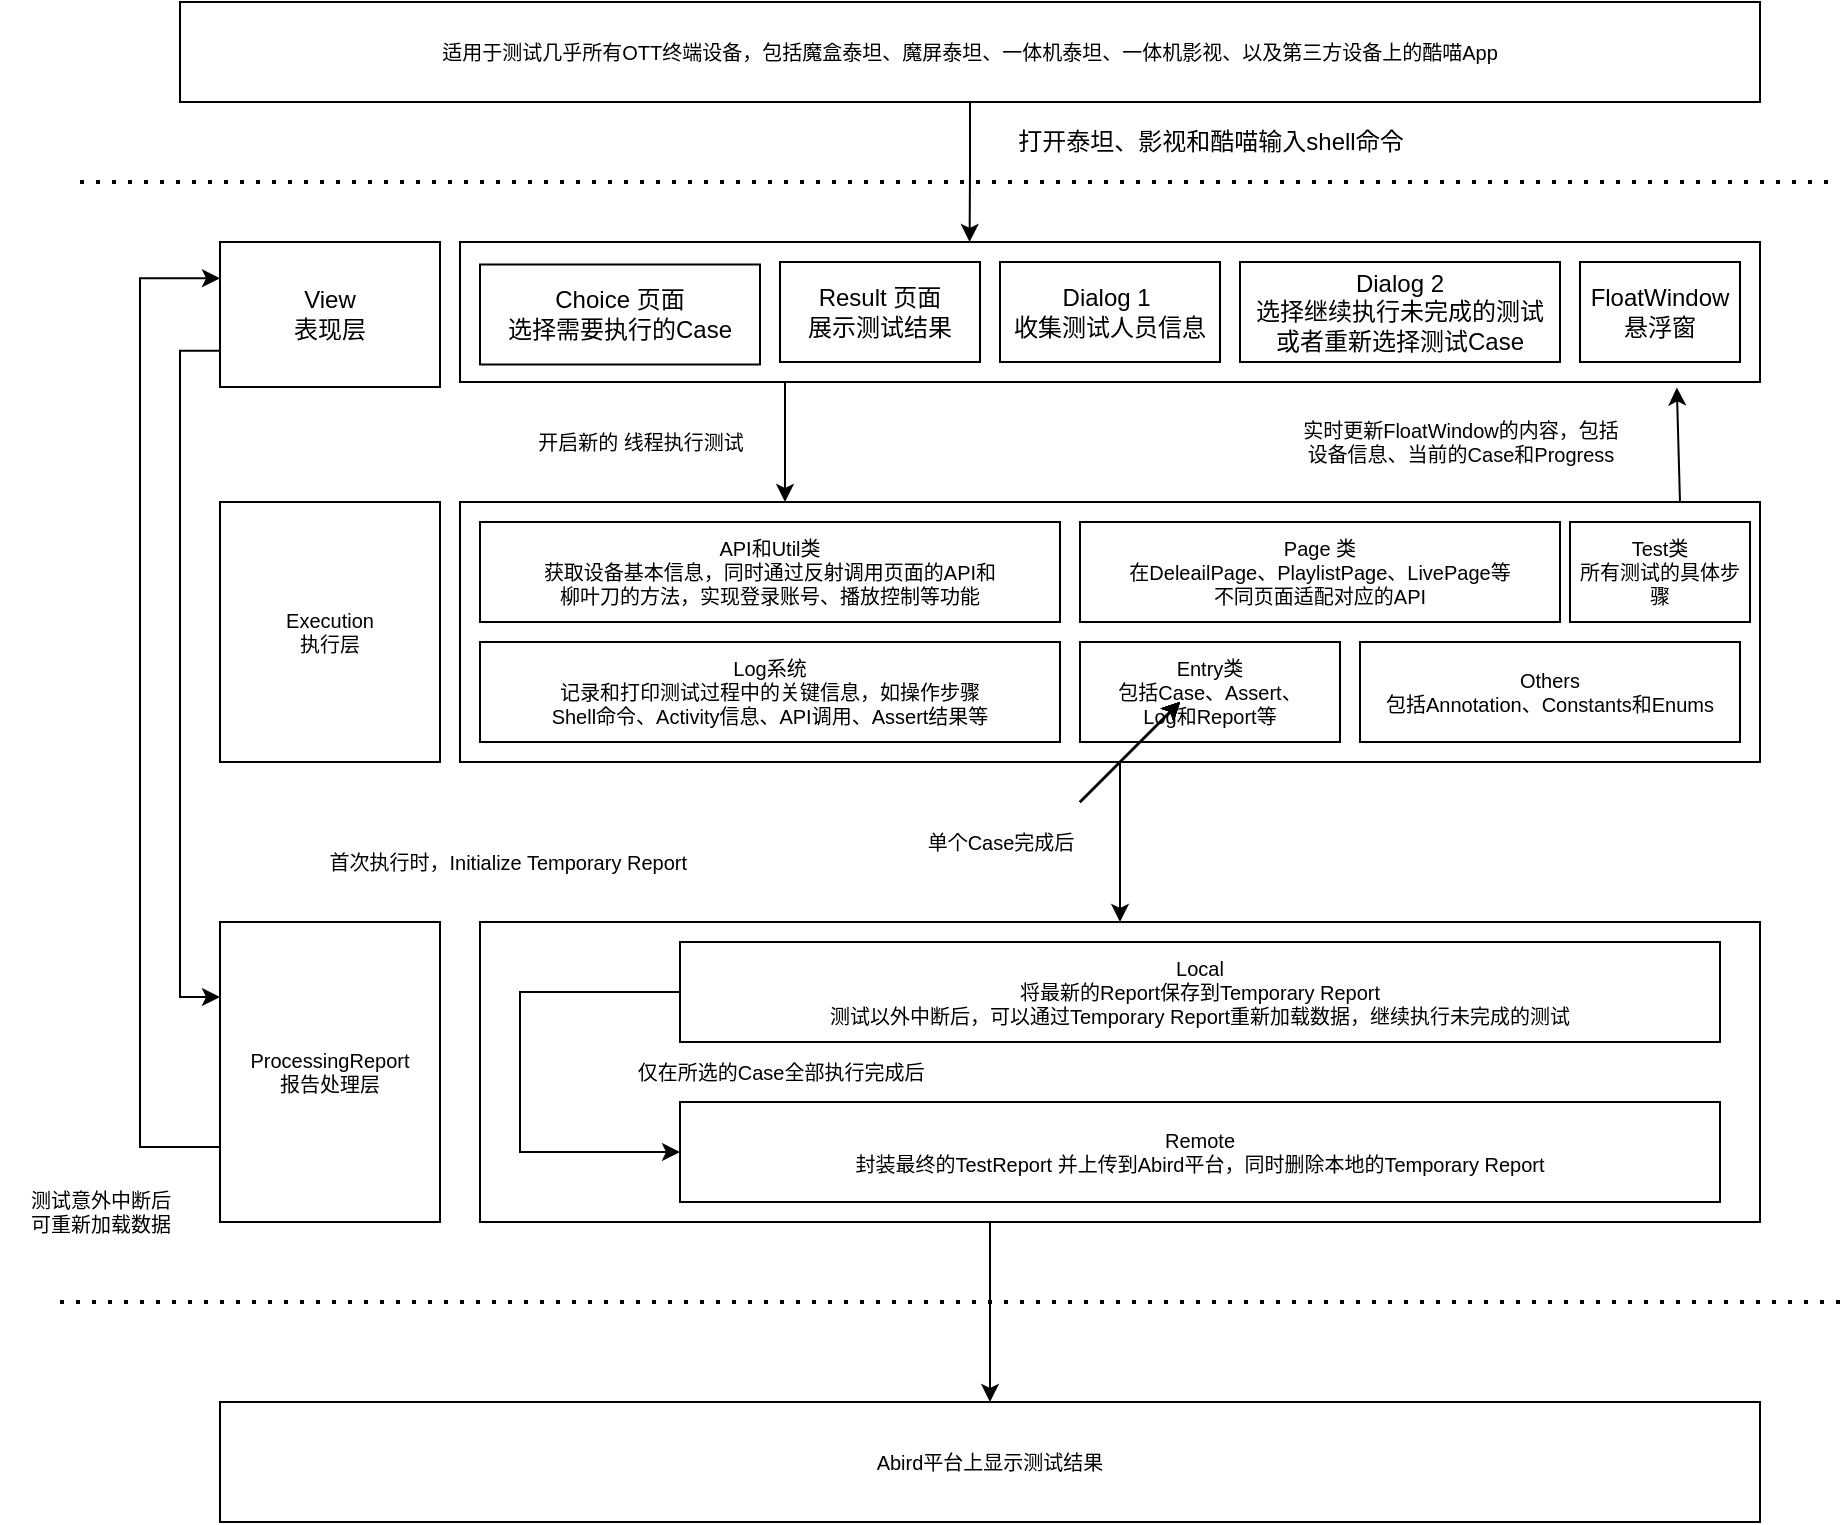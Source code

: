 <mxfile version="16.6.4" type="github">
  <diagram id="Ig7wvTALJ7_6tXKlKnn7" name="Page-1">
    <mxGraphModel dx="2480" dy="932" grid="1" gridSize="10" guides="1" tooltips="1" connect="1" arrows="1" fold="1" page="1" pageScale="1" pageWidth="827" pageHeight="1169" math="0" shadow="0">
      <root>
        <mxCell id="0" />
        <mxCell id="1" parent="0" />
        <mxCell id="LpRkohUKstNKUYAu3ayF-50" style="edgeStyle=orthogonalEdgeStyle;rounded=0;orthogonalLoop=1;jettySize=auto;html=1;exitX=0.5;exitY=1;exitDx=0;exitDy=0;entryX=0.392;entryY=0;entryDx=0;entryDy=0;entryPerimeter=0;fontSize=10;" edge="1" parent="1" source="LpRkohUKstNKUYAu3ayF-1" target="LpRkohUKstNKUYAu3ayF-6">
          <mxGeometry relative="1" as="geometry" />
        </mxCell>
        <mxCell id="LpRkohUKstNKUYAu3ayF-1" value="&lt;font style=&quot;font-size: 10px&quot;&gt;适用于测试几乎所有OTT终端设备，包括魔盒泰坦、魔屏泰坦、一体机泰坦、一体机影视、以及第三方设备上的酷喵App&lt;/font&gt;" style="rounded=0;whiteSpace=wrap;html=1;" vertex="1" parent="1">
          <mxGeometry x="30" y="50" width="790" height="50" as="geometry" />
        </mxCell>
        <mxCell id="LpRkohUKstNKUYAu3ayF-3" value="" style="endArrow=none;dashed=1;html=1;dashPattern=1 3;strokeWidth=2;rounded=0;" edge="1" parent="1">
          <mxGeometry width="50" height="50" relative="1" as="geometry">
            <mxPoint x="-20" y="140" as="sourcePoint" />
            <mxPoint x="860" y="140" as="targetPoint" />
            <Array as="points" />
          </mxGeometry>
        </mxCell>
        <mxCell id="LpRkohUKstNKUYAu3ayF-4" value="打开泰坦、影视和酷喵输入shell命令" style="text;html=1;align=center;verticalAlign=middle;resizable=0;points=[];autosize=1;strokeColor=none;fillColor=none;" vertex="1" parent="1">
          <mxGeometry x="440" y="110" width="210" height="20" as="geometry" />
        </mxCell>
        <mxCell id="LpRkohUKstNKUYAu3ayF-40" style="edgeStyle=orthogonalEdgeStyle;rounded=0;orthogonalLoop=1;jettySize=auto;html=1;exitX=0;exitY=0.75;exitDx=0;exitDy=0;entryX=0;entryY=0.25;entryDx=0;entryDy=0;fontSize=10;" edge="1" parent="1" source="LpRkohUKstNKUYAu3ayF-5" target="LpRkohUKstNKUYAu3ayF-33">
          <mxGeometry relative="1" as="geometry" />
        </mxCell>
        <mxCell id="LpRkohUKstNKUYAu3ayF-5" value="View&lt;br&gt;表现层" style="rounded=0;whiteSpace=wrap;html=1;" vertex="1" parent="1">
          <mxGeometry x="50" y="170" width="110" height="72.5" as="geometry" />
        </mxCell>
        <mxCell id="LpRkohUKstNKUYAu3ayF-26" style="edgeStyle=orthogonalEdgeStyle;rounded=0;orthogonalLoop=1;jettySize=auto;html=1;exitX=0.25;exitY=1;exitDx=0;exitDy=0;entryX=0.25;entryY=0;entryDx=0;entryDy=0;fontSize=10;" edge="1" parent="1" source="LpRkohUKstNKUYAu3ayF-6" target="LpRkohUKstNKUYAu3ayF-15">
          <mxGeometry relative="1" as="geometry" />
        </mxCell>
        <mxCell id="LpRkohUKstNKUYAu3ayF-6" value="" style="rounded=0;whiteSpace=wrap;html=1;" vertex="1" parent="1">
          <mxGeometry x="170" y="170" width="650" height="70" as="geometry" />
        </mxCell>
        <mxCell id="LpRkohUKstNKUYAu3ayF-7" value="Choice 页面&lt;br&gt;选择需要执行的Case" style="rounded=0;whiteSpace=wrap;html=1;" vertex="1" parent="1">
          <mxGeometry x="180" y="181.25" width="140" height="50" as="geometry" />
        </mxCell>
        <mxCell id="LpRkohUKstNKUYAu3ayF-10" value="Result 页面&lt;br&gt;展示测试结果" style="rounded=0;whiteSpace=wrap;html=1;" vertex="1" parent="1">
          <mxGeometry x="330" y="180" width="100" height="50" as="geometry" />
        </mxCell>
        <mxCell id="LpRkohUKstNKUYAu3ayF-11" value="Dialog 1&amp;nbsp;&lt;br&gt;收集测试人员信息" style="rounded=0;whiteSpace=wrap;html=1;" vertex="1" parent="1">
          <mxGeometry x="440" y="180" width="110" height="50" as="geometry" />
        </mxCell>
        <mxCell id="LpRkohUKstNKUYAu3ayF-12" value="&lt;font style=&quot;font-size: 12px&quot;&gt;Dialog 2&lt;br&gt;选择继续执行未完成的测试&lt;br&gt;或者重新选择测试Case&lt;/font&gt;" style="rounded=0;whiteSpace=wrap;html=1;" vertex="1" parent="1">
          <mxGeometry x="560" y="180" width="160" height="50" as="geometry" />
        </mxCell>
        <mxCell id="LpRkohUKstNKUYAu3ayF-13" value="FloatWindow&lt;br&gt;悬浮窗" style="rounded=0;whiteSpace=wrap;html=1;" vertex="1" parent="1">
          <mxGeometry x="730" y="180" width="80" height="50" as="geometry" />
        </mxCell>
        <mxCell id="LpRkohUKstNKUYAu3ayF-14" value="Execution&lt;br&gt;执行层" style="rounded=0;whiteSpace=wrap;html=1;fontSize=10;" vertex="1" parent="1">
          <mxGeometry x="50" y="300" width="110" height="130" as="geometry" />
        </mxCell>
        <mxCell id="LpRkohUKstNKUYAu3ayF-15" value="" style="rounded=0;whiteSpace=wrap;html=1;fontSize=10;" vertex="1" parent="1">
          <mxGeometry x="170" y="300" width="650" height="130" as="geometry" />
        </mxCell>
        <mxCell id="LpRkohUKstNKUYAu3ayF-17" value="API和Util类&lt;br&gt;获取设备基本信息，同时通过反射调用页面的API和&lt;br&gt;柳叶刀的方法，实现登录账号、播放控制等功能" style="rounded=0;whiteSpace=wrap;html=1;fontSize=10;" vertex="1" parent="1">
          <mxGeometry x="180" y="310" width="290" height="50" as="geometry" />
        </mxCell>
        <mxCell id="LpRkohUKstNKUYAu3ayF-23" value="Page 类&lt;br&gt;在DeleailPage、PlaylistPage、LivePage等&lt;br&gt;不同页面适配对应的API" style="rounded=0;whiteSpace=wrap;html=1;fontSize=10;" vertex="1" parent="1">
          <mxGeometry x="480" y="310" width="240" height="50" as="geometry" />
        </mxCell>
        <mxCell id="LpRkohUKstNKUYAu3ayF-24" value="Test类&lt;br&gt;所有测试的具体步骤" style="rounded=0;whiteSpace=wrap;html=1;fontSize=10;" vertex="1" parent="1">
          <mxGeometry x="725" y="310" width="90" height="50" as="geometry" />
        </mxCell>
        <mxCell id="LpRkohUKstNKUYAu3ayF-27" value="开启新的 线程执行测试" style="text;html=1;align=center;verticalAlign=middle;resizable=0;points=[];autosize=1;strokeColor=none;fillColor=none;fontSize=10;" vertex="1" parent="1">
          <mxGeometry x="190" y="260" width="140" height="20" as="geometry" />
        </mxCell>
        <mxCell id="LpRkohUKstNKUYAu3ayF-28" value="" style="endArrow=classic;html=1;rounded=0;fontSize=10;entryX=0.936;entryY=1.039;entryDx=0;entryDy=0;entryPerimeter=0;" edge="1" parent="1" target="LpRkohUKstNKUYAu3ayF-6">
          <mxGeometry width="50" height="50" relative="1" as="geometry">
            <mxPoint x="780" y="300" as="sourcePoint" />
            <mxPoint x="830" y="250" as="targetPoint" />
            <Array as="points" />
          </mxGeometry>
        </mxCell>
        <mxCell id="LpRkohUKstNKUYAu3ayF-29" value="Log系统&lt;br&gt;记录和打印测试过程中的关键信息，如操作步骤&lt;br&gt;Shell命令、Activity信息、API调用、Assert结果等" style="rounded=0;whiteSpace=wrap;html=1;fontSize=10;" vertex="1" parent="1">
          <mxGeometry x="180" y="370" width="290" height="50" as="geometry" />
        </mxCell>
        <mxCell id="LpRkohUKstNKUYAu3ayF-30" value="实时更新FloatWindow的内容，包括&lt;br&gt;设备信息、当前的Case和Progress" style="text;html=1;align=center;verticalAlign=middle;resizable=0;points=[];autosize=1;strokeColor=none;fillColor=none;fontSize=10;" vertex="1" parent="1">
          <mxGeometry x="570" y="255" width="200" height="30" as="geometry" />
        </mxCell>
        <mxCell id="LpRkohUKstNKUYAu3ayF-31" value="Entry类&lt;br&gt;包括Case、Assert、&lt;br&gt;Log和Report等" style="rounded=0;whiteSpace=wrap;html=1;fontSize=10;" vertex="1" parent="1">
          <mxGeometry x="480" y="370" width="130" height="50" as="geometry" />
        </mxCell>
        <mxCell id="LpRkohUKstNKUYAu3ayF-32" value="Others&lt;br&gt;包括Annotation、Constants和Enums" style="rounded=0;whiteSpace=wrap;html=1;fontSize=10;" vertex="1" parent="1">
          <mxGeometry x="620" y="370" width="190" height="50" as="geometry" />
        </mxCell>
        <mxCell id="LpRkohUKstNKUYAu3ayF-41" style="edgeStyle=orthogonalEdgeStyle;rounded=0;orthogonalLoop=1;jettySize=auto;html=1;exitX=0;exitY=0.75;exitDx=0;exitDy=0;fontSize=10;entryX=0;entryY=0.25;entryDx=0;entryDy=0;" edge="1" parent="1" source="LpRkohUKstNKUYAu3ayF-33" target="LpRkohUKstNKUYAu3ayF-5">
          <mxGeometry relative="1" as="geometry">
            <mxPoint x="20" y="190" as="targetPoint" />
            <Array as="points">
              <mxPoint x="10" y="623" />
              <mxPoint x="10" y="188" />
            </Array>
          </mxGeometry>
        </mxCell>
        <mxCell id="LpRkohUKstNKUYAu3ayF-33" value="ProcessingReport&lt;br&gt;报告处理层" style="rounded=0;whiteSpace=wrap;html=1;fontSize=10;" vertex="1" parent="1">
          <mxGeometry x="50" y="510" width="110" height="150" as="geometry" />
        </mxCell>
        <mxCell id="LpRkohUKstNKUYAu3ayF-59" style="edgeStyle=orthogonalEdgeStyle;rounded=0;orthogonalLoop=1;jettySize=auto;html=1;exitX=0.5;exitY=1;exitDx=0;exitDy=0;entryX=0.5;entryY=0;entryDx=0;entryDy=0;fontSize=10;" edge="1" parent="1" source="LpRkohUKstNKUYAu3ayF-34" target="LpRkohUKstNKUYAu3ayF-53">
          <mxGeometry relative="1" as="geometry">
            <Array as="points">
              <mxPoint x="435" y="660" />
            </Array>
          </mxGeometry>
        </mxCell>
        <mxCell id="LpRkohUKstNKUYAu3ayF-34" value="仅在所选的Case全部执行完成后&amp;nbsp; &amp;nbsp; &amp;nbsp; &amp;nbsp; &amp;nbsp; &amp;nbsp; &amp;nbsp; &amp;nbsp; &amp;nbsp; &amp;nbsp; &amp;nbsp; &amp;nbsp; &amp;nbsp; &amp;nbsp; &amp;nbsp; &amp;nbsp; &amp;nbsp; &amp;nbsp; &amp;nbsp; &amp;nbsp; &amp;nbsp; &amp;nbsp; &amp;nbsp; &amp;nbsp; &amp;nbsp; &amp;nbsp; &amp;nbsp; &amp;nbsp; &amp;nbsp; &amp;nbsp; &amp;nbsp; &amp;nbsp; &amp;nbsp; &amp;nbsp; &amp;nbsp; &amp;nbsp; &amp;nbsp; &amp;nbsp; &amp;nbsp; &amp;nbsp; &amp;nbsp; &amp;nbsp; &amp;nbsp; &amp;nbsp; &amp;nbsp; &amp;nbsp; &amp;nbsp; &amp;nbsp; &amp;nbsp; &amp;nbsp; &amp;nbsp; &amp;nbsp; &amp;nbsp; &amp;nbsp; &amp;nbsp; &amp;nbsp; &amp;nbsp; &amp;nbsp; &amp;nbsp; &amp;nbsp; &amp;nbsp;&amp;nbsp;" style="rounded=0;whiteSpace=wrap;html=1;fontSize=10;" vertex="1" parent="1">
          <mxGeometry x="180" y="510" width="640" height="150" as="geometry" />
        </mxCell>
        <mxCell id="LpRkohUKstNKUYAu3ayF-38" style="edgeStyle=orthogonalEdgeStyle;rounded=0;orthogonalLoop=1;jettySize=auto;html=1;exitX=0;exitY=0.5;exitDx=0;exitDy=0;fontSize=10;entryX=0;entryY=0.5;entryDx=0;entryDy=0;" edge="1" parent="1" source="LpRkohUKstNKUYAu3ayF-35" target="LpRkohUKstNKUYAu3ayF-36">
          <mxGeometry relative="1" as="geometry">
            <Array as="points">
              <mxPoint x="200" y="545" />
              <mxPoint x="200" y="625" />
            </Array>
          </mxGeometry>
        </mxCell>
        <mxCell id="LpRkohUKstNKUYAu3ayF-35" value="Local&lt;br&gt;将最新的Report保存到Temporary Report&lt;br&gt;测试以外中断后，可以通过Temporary Report重新加载数据，继续执行未完成的测试" style="rounded=0;whiteSpace=wrap;html=1;fontSize=10;" vertex="1" parent="1">
          <mxGeometry x="280" y="520" width="520" height="50" as="geometry" />
        </mxCell>
        <mxCell id="LpRkohUKstNKUYAu3ayF-36" value="Remote&lt;br&gt;封装最终的TestReport 并上传到Abird平台，同时删除本地的Temporary Report" style="rounded=0;whiteSpace=wrap;html=1;fontSize=10;" vertex="1" parent="1">
          <mxGeometry x="280" y="600" width="520" height="50" as="geometry" />
        </mxCell>
        <mxCell id="LpRkohUKstNKUYAu3ayF-42" value="" style="endArrow=classic;html=1;rounded=0;fontSize=10;entryX=0.5;entryY=0;entryDx=0;entryDy=0;" edge="1" parent="1" target="LpRkohUKstNKUYAu3ayF-34">
          <mxGeometry width="50" height="50" relative="1" as="geometry">
            <mxPoint x="500" y="430" as="sourcePoint" />
            <mxPoint x="495" y="500" as="targetPoint" />
          </mxGeometry>
        </mxCell>
        <mxCell id="LpRkohUKstNKUYAu3ayF-43" value="单个Case完成后" style="text;html=1;align=center;verticalAlign=middle;resizable=0;points=[];autosize=1;strokeColor=none;fillColor=none;fontSize=10;" vertex="1" parent="1">
          <mxGeometry x="390" y="460" width="100" height="20" as="geometry" />
        </mxCell>
        <mxCell id="LpRkohUKstNKUYAu3ayF-44" value="首次执行时，Initialize Temporary Report&amp;nbsp;" style="text;html=1;align=center;verticalAlign=middle;resizable=0;points=[];autosize=1;strokeColor=none;fillColor=none;fontSize=10;" vertex="1" parent="1">
          <mxGeometry x="80" y="470" width="230" height="20" as="geometry" />
        </mxCell>
        <mxCell id="LpRkohUKstNKUYAu3ayF-45" value="测试意外中断后&lt;br&gt;可重新加载数据" style="text;html=1;align=center;verticalAlign=middle;resizable=0;points=[];autosize=1;strokeColor=none;fillColor=none;fontSize=10;" vertex="1" parent="1">
          <mxGeometry x="-60" y="640" width="100" height="30" as="geometry" />
        </mxCell>
        <mxCell id="LpRkohUKstNKUYAu3ayF-48" value="" style="endArrow=none;dashed=1;html=1;dashPattern=1 3;strokeWidth=2;rounded=0;fontSize=10;" edge="1" parent="1">
          <mxGeometry width="50" height="50" relative="1" as="geometry">
            <mxPoint x="-30" y="700" as="sourcePoint" />
            <mxPoint x="860" y="700" as="targetPoint" />
          </mxGeometry>
        </mxCell>
        <mxCell id="LpRkohUKstNKUYAu3ayF-49" value="" style="endArrow=classic;html=1;rounded=0;fontSize=10;" edge="1" parent="1">
          <mxGeometry width="50" height="50" relative="1" as="geometry">
            <mxPoint x="480" y="450" as="sourcePoint" />
            <mxPoint x="530" y="400" as="targetPoint" />
          </mxGeometry>
        </mxCell>
        <mxCell id="LpRkohUKstNKUYAu3ayF-51" value="" style="endArrow=classic;html=1;rounded=0;fontSize=10;" edge="1" parent="1">
          <mxGeometry width="50" height="50" relative="1" as="geometry">
            <mxPoint x="480" y="450" as="sourcePoint" />
            <mxPoint x="530" y="400" as="targetPoint" />
          </mxGeometry>
        </mxCell>
        <mxCell id="LpRkohUKstNKUYAu3ayF-53" value="Abird平台上显示测试结果" style="rounded=0;whiteSpace=wrap;html=1;fontSize=10;" vertex="1" parent="1">
          <mxGeometry x="50" y="750" width="770" height="60" as="geometry" />
        </mxCell>
        <mxCell id="LpRkohUKstNKUYAu3ayF-54" value="" style="endArrow=classic;html=1;rounded=0;fontSize=10;" edge="1" parent="1">
          <mxGeometry width="50" height="50" relative="1" as="geometry">
            <mxPoint x="480" y="450" as="sourcePoint" />
            <mxPoint x="530" y="400" as="targetPoint" />
          </mxGeometry>
        </mxCell>
        <mxCell id="LpRkohUKstNKUYAu3ayF-55" value="" style="endArrow=classic;html=1;rounded=0;fontSize=10;" edge="1" parent="1">
          <mxGeometry width="50" height="50" relative="1" as="geometry">
            <mxPoint x="480" y="450" as="sourcePoint" />
            <mxPoint x="530" y="400" as="targetPoint" />
          </mxGeometry>
        </mxCell>
        <mxCell id="LpRkohUKstNKUYAu3ayF-56" value="" style="endArrow=classic;html=1;rounded=0;fontSize=10;" edge="1" parent="1">
          <mxGeometry width="50" height="50" relative="1" as="geometry">
            <mxPoint x="480" y="450" as="sourcePoint" />
            <mxPoint x="530" y="400" as="targetPoint" />
          </mxGeometry>
        </mxCell>
        <mxCell id="LpRkohUKstNKUYAu3ayF-57" value="" style="endArrow=classic;html=1;rounded=0;fontSize=10;" edge="1" parent="1">
          <mxGeometry width="50" height="50" relative="1" as="geometry">
            <mxPoint x="480" y="450" as="sourcePoint" />
            <mxPoint x="530" y="400" as="targetPoint" />
          </mxGeometry>
        </mxCell>
        <mxCell id="LpRkohUKstNKUYAu3ayF-58" value="" style="endArrow=classic;html=1;rounded=0;fontSize=10;" edge="1" parent="1">
          <mxGeometry width="50" height="50" relative="1" as="geometry">
            <mxPoint x="480" y="450" as="sourcePoint" />
            <mxPoint x="530" y="400" as="targetPoint" />
          </mxGeometry>
        </mxCell>
      </root>
    </mxGraphModel>
  </diagram>
</mxfile>
